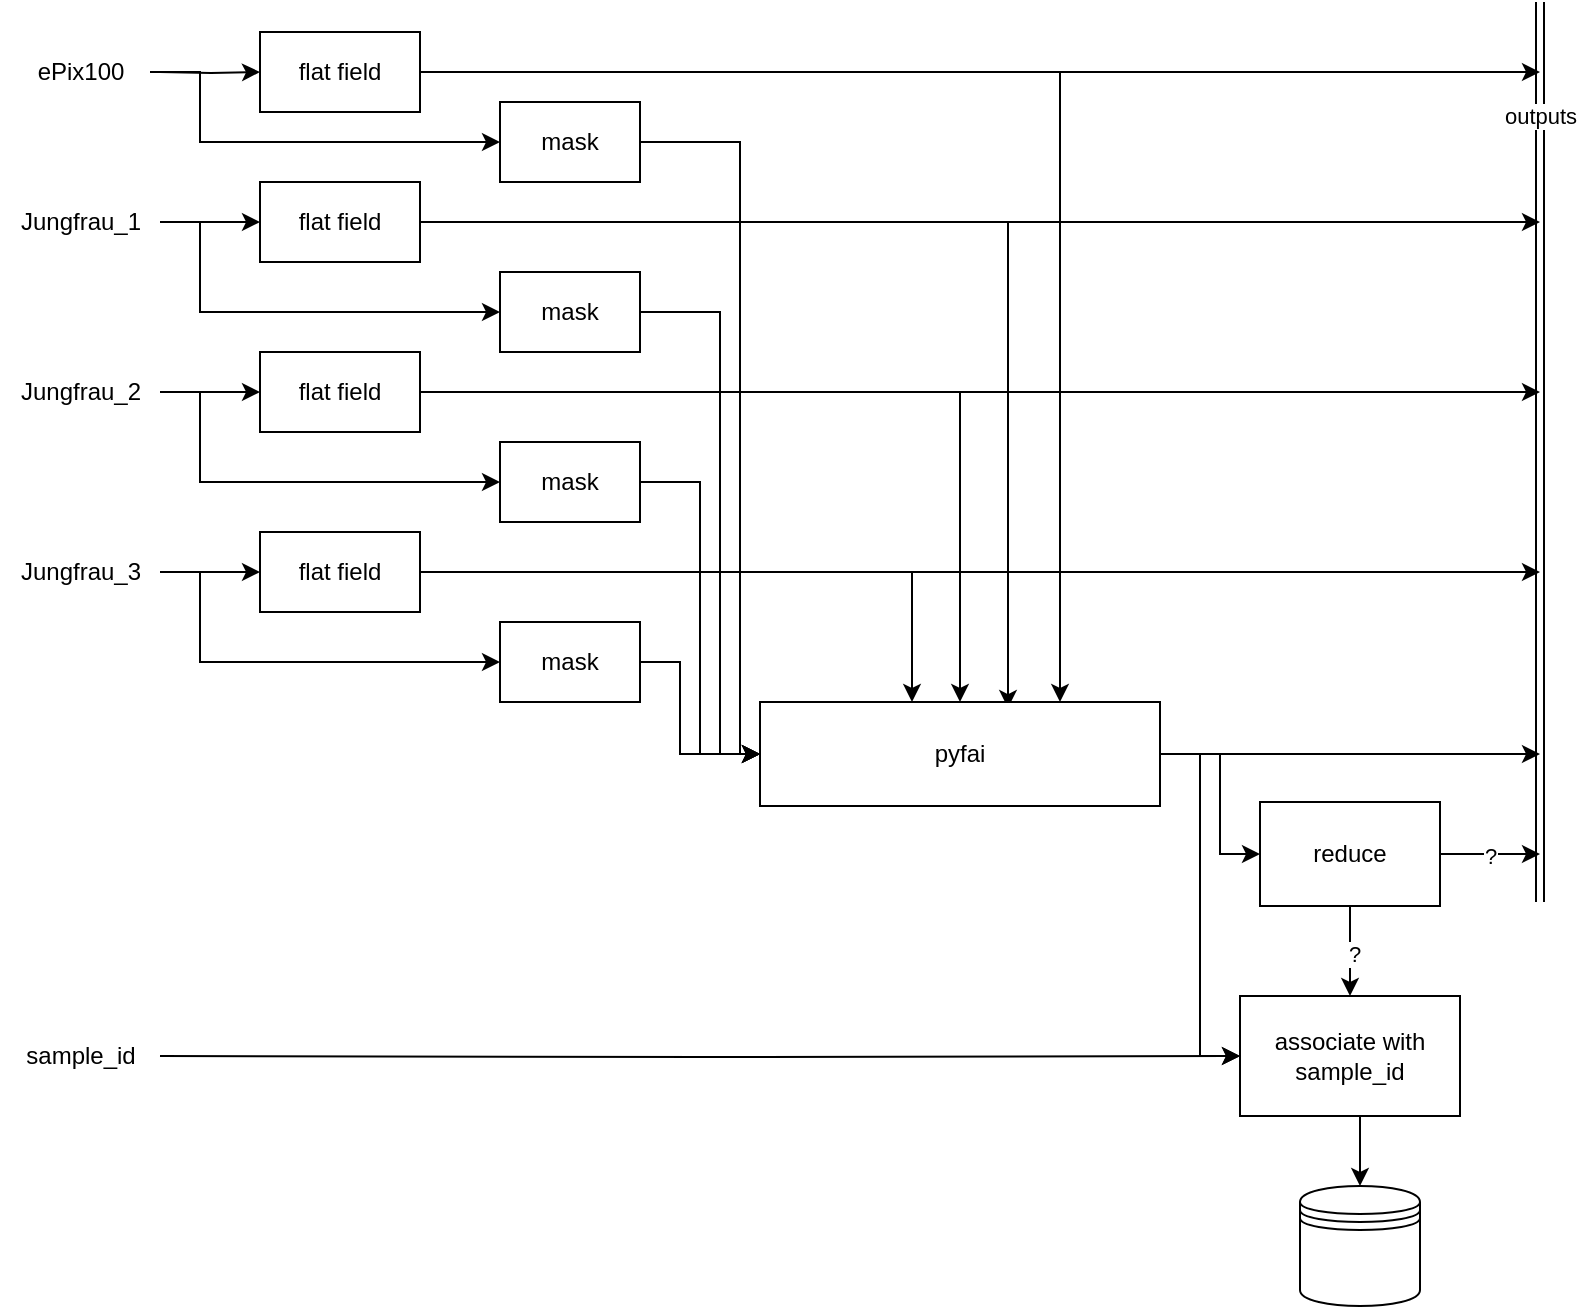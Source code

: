 <mxfile version="21.5.1" type="github">
  <diagram name="Page-1" id="lhWWaMpEu8fQ6LXQEqeM">
    <mxGraphModel dx="1127" dy="686" grid="1" gridSize="10" guides="1" tooltips="1" connect="1" arrows="1" fold="1" page="1" pageScale="1" pageWidth="827" pageHeight="1169" math="0" shadow="0">
      <root>
        <mxCell id="0" />
        <mxCell id="1" parent="0" />
        <mxCell id="IkbrlV8vESrTVHvmI2JB-5" value="" style="edgeStyle=orthogonalEdgeStyle;rounded=0;orthogonalLoop=1;jettySize=auto;html=1;" parent="1" source="IkbrlV8vESrTVHvmI2JB-1" target="IkbrlV8vESrTVHvmI2JB-4" edge="1">
          <mxGeometry relative="1" as="geometry" />
        </mxCell>
        <mxCell id="4uXHaUCJgs3PZZNH2dnm-6" style="edgeStyle=orthogonalEdgeStyle;rounded=0;orthogonalLoop=1;jettySize=auto;html=1;entryX=0;entryY=0.5;entryDx=0;entryDy=0;" edge="1" parent="1" source="IkbrlV8vESrTVHvmI2JB-1" target="IkbrlV8vESrTVHvmI2JB-10">
          <mxGeometry relative="1" as="geometry">
            <Array as="points">
              <mxPoint x="110" y="120" />
              <mxPoint x="110" y="165" />
            </Array>
          </mxGeometry>
        </mxCell>
        <mxCell id="IkbrlV8vESrTVHvmI2JB-1" value="Jungfrau_1" style="text;html=1;align=center;verticalAlign=middle;resizable=0;points=[];autosize=1;strokeColor=none;fillColor=none;" parent="1" vertex="1">
          <mxGeometry x="10" y="105" width="80" height="30" as="geometry" />
        </mxCell>
        <mxCell id="IkbrlV8vESrTVHvmI2JB-7" value="" style="edgeStyle=orthogonalEdgeStyle;rounded=0;orthogonalLoop=1;jettySize=auto;html=1;" parent="1" source="IkbrlV8vESrTVHvmI2JB-2" target="IkbrlV8vESrTVHvmI2JB-6" edge="1">
          <mxGeometry relative="1" as="geometry" />
        </mxCell>
        <mxCell id="4uXHaUCJgs3PZZNH2dnm-7" style="edgeStyle=orthogonalEdgeStyle;rounded=0;orthogonalLoop=1;jettySize=auto;html=1;entryX=0;entryY=0.5;entryDx=0;entryDy=0;" edge="1" parent="1" source="IkbrlV8vESrTVHvmI2JB-2" target="IkbrlV8vESrTVHvmI2JB-11">
          <mxGeometry relative="1" as="geometry">
            <Array as="points">
              <mxPoint x="110" y="205" />
              <mxPoint x="110" y="250" />
            </Array>
          </mxGeometry>
        </mxCell>
        <mxCell id="IkbrlV8vESrTVHvmI2JB-2" value="Jungfrau_2" style="text;html=1;align=center;verticalAlign=middle;resizable=0;points=[];autosize=1;strokeColor=none;fillColor=none;" parent="1" vertex="1">
          <mxGeometry x="10" y="190" width="80" height="30" as="geometry" />
        </mxCell>
        <mxCell id="IkbrlV8vESrTVHvmI2JB-9" value="" style="edgeStyle=orthogonalEdgeStyle;rounded=0;orthogonalLoop=1;jettySize=auto;html=1;" parent="1" source="IkbrlV8vESrTVHvmI2JB-3" target="IkbrlV8vESrTVHvmI2JB-8" edge="1">
          <mxGeometry relative="1" as="geometry" />
        </mxCell>
        <mxCell id="4uXHaUCJgs3PZZNH2dnm-8" style="edgeStyle=orthogonalEdgeStyle;rounded=0;orthogonalLoop=1;jettySize=auto;html=1;entryX=0;entryY=0.5;entryDx=0;entryDy=0;" edge="1" parent="1" source="IkbrlV8vESrTVHvmI2JB-3" target="IkbrlV8vESrTVHvmI2JB-12">
          <mxGeometry relative="1" as="geometry">
            <Array as="points">
              <mxPoint x="110" y="295" />
              <mxPoint x="110" y="340" />
            </Array>
          </mxGeometry>
        </mxCell>
        <mxCell id="IkbrlV8vESrTVHvmI2JB-3" value="Jungfrau_3" style="text;html=1;align=center;verticalAlign=middle;resizable=0;points=[];autosize=1;strokeColor=none;fillColor=none;" parent="1" vertex="1">
          <mxGeometry x="10" y="280" width="80" height="30" as="geometry" />
        </mxCell>
        <mxCell id="4uXHaUCJgs3PZZNH2dnm-9" style="edgeStyle=orthogonalEdgeStyle;rounded=0;orthogonalLoop=1;jettySize=auto;html=1;" edge="1" parent="1" source="IkbrlV8vESrTVHvmI2JB-4">
          <mxGeometry relative="1" as="geometry">
            <mxPoint x="780" y="120" as="targetPoint" />
          </mxGeometry>
        </mxCell>
        <mxCell id="4uXHaUCJgs3PZZNH2dnm-22" style="edgeStyle=orthogonalEdgeStyle;rounded=0;orthogonalLoop=1;jettySize=auto;html=1;entryX=0.62;entryY=0.058;entryDx=0;entryDy=0;entryPerimeter=0;" edge="1" parent="1" source="IkbrlV8vESrTVHvmI2JB-4" target="IkbrlV8vESrTVHvmI2JB-17">
          <mxGeometry relative="1" as="geometry" />
        </mxCell>
        <mxCell id="IkbrlV8vESrTVHvmI2JB-4" value="flat field" style="rounded=0;whiteSpace=wrap;html=1;" parent="1" vertex="1">
          <mxGeometry x="140" y="100" width="80" height="40" as="geometry" />
        </mxCell>
        <mxCell id="4uXHaUCJgs3PZZNH2dnm-10" style="edgeStyle=orthogonalEdgeStyle;rounded=0;orthogonalLoop=1;jettySize=auto;html=1;" edge="1" parent="1" source="IkbrlV8vESrTVHvmI2JB-6">
          <mxGeometry relative="1" as="geometry">
            <mxPoint x="780" y="205" as="targetPoint" />
          </mxGeometry>
        </mxCell>
        <mxCell id="4uXHaUCJgs3PZZNH2dnm-23" style="edgeStyle=orthogonalEdgeStyle;rounded=0;orthogonalLoop=1;jettySize=auto;html=1;entryX=0.5;entryY=0;entryDx=0;entryDy=0;" edge="1" parent="1" source="IkbrlV8vESrTVHvmI2JB-6" target="IkbrlV8vESrTVHvmI2JB-17">
          <mxGeometry relative="1" as="geometry" />
        </mxCell>
        <mxCell id="IkbrlV8vESrTVHvmI2JB-6" value="flat field" style="rounded=0;whiteSpace=wrap;html=1;" parent="1" vertex="1">
          <mxGeometry x="140" y="185" width="80" height="40" as="geometry" />
        </mxCell>
        <mxCell id="4uXHaUCJgs3PZZNH2dnm-11" style="edgeStyle=orthogonalEdgeStyle;rounded=0;orthogonalLoop=1;jettySize=auto;html=1;" edge="1" parent="1" source="IkbrlV8vESrTVHvmI2JB-8">
          <mxGeometry relative="1" as="geometry">
            <mxPoint x="780" y="295" as="targetPoint" />
          </mxGeometry>
        </mxCell>
        <mxCell id="4uXHaUCJgs3PZZNH2dnm-24" style="edgeStyle=orthogonalEdgeStyle;rounded=0;orthogonalLoop=1;jettySize=auto;html=1;entryX=0.38;entryY=0;entryDx=0;entryDy=0;entryPerimeter=0;" edge="1" parent="1" source="IkbrlV8vESrTVHvmI2JB-8" target="IkbrlV8vESrTVHvmI2JB-17">
          <mxGeometry relative="1" as="geometry" />
        </mxCell>
        <mxCell id="IkbrlV8vESrTVHvmI2JB-8" value="flat field" style="rounded=0;whiteSpace=wrap;html=1;" parent="1" vertex="1">
          <mxGeometry x="140" y="275" width="80" height="40" as="geometry" />
        </mxCell>
        <mxCell id="4uXHaUCJgs3PZZNH2dnm-26" style="edgeStyle=orthogonalEdgeStyle;rounded=0;orthogonalLoop=1;jettySize=auto;html=1;entryX=0;entryY=0.5;entryDx=0;entryDy=0;" edge="1" parent="1" source="IkbrlV8vESrTVHvmI2JB-10" target="IkbrlV8vESrTVHvmI2JB-17">
          <mxGeometry relative="1" as="geometry">
            <Array as="points">
              <mxPoint x="370" y="165" />
              <mxPoint x="370" y="386" />
            </Array>
          </mxGeometry>
        </mxCell>
        <mxCell id="IkbrlV8vESrTVHvmI2JB-10" value="mask" style="rounded=0;whiteSpace=wrap;html=1;" parent="1" vertex="1">
          <mxGeometry x="260" y="145" width="70" height="40" as="geometry" />
        </mxCell>
        <mxCell id="4uXHaUCJgs3PZZNH2dnm-28" style="edgeStyle=orthogonalEdgeStyle;rounded=0;orthogonalLoop=1;jettySize=auto;html=1;entryX=0;entryY=0.5;entryDx=0;entryDy=0;" edge="1" parent="1" source="IkbrlV8vESrTVHvmI2JB-11" target="IkbrlV8vESrTVHvmI2JB-17">
          <mxGeometry relative="1" as="geometry" />
        </mxCell>
        <mxCell id="IkbrlV8vESrTVHvmI2JB-11" value="mask" style="rounded=0;whiteSpace=wrap;html=1;" parent="1" vertex="1">
          <mxGeometry x="260" y="230" width="70" height="40" as="geometry" />
        </mxCell>
        <mxCell id="4uXHaUCJgs3PZZNH2dnm-29" style="edgeStyle=orthogonalEdgeStyle;rounded=0;orthogonalLoop=1;jettySize=auto;html=1;entryX=0;entryY=0.5;entryDx=0;entryDy=0;" edge="1" parent="1" source="IkbrlV8vESrTVHvmI2JB-12" target="IkbrlV8vESrTVHvmI2JB-17">
          <mxGeometry relative="1" as="geometry">
            <Array as="points">
              <mxPoint x="350" y="340" />
              <mxPoint x="350" y="386" />
            </Array>
          </mxGeometry>
        </mxCell>
        <mxCell id="IkbrlV8vESrTVHvmI2JB-12" value="mask" style="rounded=0;whiteSpace=wrap;html=1;" parent="1" vertex="1">
          <mxGeometry x="260" y="320" width="70" height="40" as="geometry" />
        </mxCell>
        <mxCell id="IkbrlV8vESrTVHvmI2JB-46" style="edgeStyle=orthogonalEdgeStyle;rounded=0;orthogonalLoop=1;jettySize=auto;html=1;entryX=0;entryY=0.5;entryDx=0;entryDy=0;" parent="1" source="IkbrlV8vESrTVHvmI2JB-17" target="IkbrlV8vESrTVHvmI2JB-42" edge="1">
          <mxGeometry relative="1" as="geometry" />
        </mxCell>
        <mxCell id="4uXHaUCJgs3PZZNH2dnm-31" style="edgeStyle=orthogonalEdgeStyle;rounded=0;orthogonalLoop=1;jettySize=auto;html=1;" edge="1" parent="1" source="IkbrlV8vESrTVHvmI2JB-17">
          <mxGeometry relative="1" as="geometry">
            <mxPoint x="780" y="386" as="targetPoint" />
          </mxGeometry>
        </mxCell>
        <mxCell id="4uXHaUCJgs3PZZNH2dnm-32" style="edgeStyle=orthogonalEdgeStyle;rounded=0;orthogonalLoop=1;jettySize=auto;html=1;entryX=0;entryY=0.5;entryDx=0;entryDy=0;" edge="1" parent="1" source="IkbrlV8vESrTVHvmI2JB-17" target="4uXHaUCJgs3PZZNH2dnm-30">
          <mxGeometry relative="1" as="geometry">
            <Array as="points">
              <mxPoint x="620" y="386" />
              <mxPoint x="620" y="436" />
            </Array>
          </mxGeometry>
        </mxCell>
        <mxCell id="IkbrlV8vESrTVHvmI2JB-17" value="pyfai" style="rounded=0;whiteSpace=wrap;html=1;" parent="1" vertex="1">
          <mxGeometry x="390" y="360" width="200" height="52" as="geometry" />
        </mxCell>
        <mxCell id="IkbrlV8vESrTVHvmI2JB-30" value="" style="shape=link;html=1;rounded=0;" parent="1" edge="1">
          <mxGeometry width="100" relative="1" as="geometry">
            <mxPoint x="780" y="460" as="sourcePoint" />
            <mxPoint x="780" y="10" as="targetPoint" />
          </mxGeometry>
        </mxCell>
        <mxCell id="IkbrlV8vESrTVHvmI2JB-33" value="outputs" style="edgeLabel;html=1;align=center;verticalAlign=middle;resizable=0;points=[];" parent="IkbrlV8vESrTVHvmI2JB-30" vertex="1" connectable="0">
          <mxGeometry x="0.946" y="-3" relative="1" as="geometry">
            <mxPoint x="-3" y="45" as="offset" />
          </mxGeometry>
        </mxCell>
        <mxCell id="4uXHaUCJgs3PZZNH2dnm-5" style="edgeStyle=orthogonalEdgeStyle;rounded=0;orthogonalLoop=1;jettySize=auto;html=1;entryX=0;entryY=0.5;entryDx=0;entryDy=0;" edge="1" parent="1" source="IkbrlV8vESrTVHvmI2JB-34" target="IkbrlV8vESrTVHvmI2JB-38">
          <mxGeometry relative="1" as="geometry">
            <Array as="points">
              <mxPoint x="110" y="45" />
              <mxPoint x="110" y="80" />
            </Array>
          </mxGeometry>
        </mxCell>
        <mxCell id="IkbrlV8vESrTVHvmI2JB-34" value="ePix100" style="text;html=1;align=center;verticalAlign=middle;resizable=0;points=[];autosize=1;strokeColor=none;fillColor=none;" parent="1" vertex="1">
          <mxGeometry x="15" y="30" width="70" height="30" as="geometry" />
        </mxCell>
        <mxCell id="IkbrlV8vESrTVHvmI2JB-35" value="" style="edgeStyle=orthogonalEdgeStyle;rounded=0;orthogonalLoop=1;jettySize=auto;html=1;" parent="1" target="IkbrlV8vESrTVHvmI2JB-37" edge="1">
          <mxGeometry relative="1" as="geometry">
            <mxPoint x="90" y="45" as="sourcePoint" />
          </mxGeometry>
        </mxCell>
        <mxCell id="4uXHaUCJgs3PZZNH2dnm-1" style="edgeStyle=orthogonalEdgeStyle;rounded=0;orthogonalLoop=1;jettySize=auto;html=1;" edge="1" parent="1" source="IkbrlV8vESrTVHvmI2JB-37">
          <mxGeometry relative="1" as="geometry">
            <mxPoint x="780" y="45" as="targetPoint" />
          </mxGeometry>
        </mxCell>
        <mxCell id="4uXHaUCJgs3PZZNH2dnm-20" style="edgeStyle=orthogonalEdgeStyle;rounded=0;orthogonalLoop=1;jettySize=auto;html=1;entryX=0.75;entryY=0;entryDx=0;entryDy=0;shadow=0;" edge="1" parent="1" source="IkbrlV8vESrTVHvmI2JB-37" target="IkbrlV8vESrTVHvmI2JB-17">
          <mxGeometry relative="1" as="geometry" />
        </mxCell>
        <mxCell id="IkbrlV8vESrTVHvmI2JB-37" value="flat field" style="rounded=0;whiteSpace=wrap;html=1;" parent="1" vertex="1">
          <mxGeometry x="140" y="25" width="80" height="40" as="geometry" />
        </mxCell>
        <mxCell id="4uXHaUCJgs3PZZNH2dnm-27" style="edgeStyle=orthogonalEdgeStyle;rounded=0;orthogonalLoop=1;jettySize=auto;html=1;entryX=0;entryY=0.5;entryDx=0;entryDy=0;" edge="1" parent="1" source="IkbrlV8vESrTVHvmI2JB-38" target="IkbrlV8vESrTVHvmI2JB-17">
          <mxGeometry relative="1" as="geometry">
            <Array as="points">
              <mxPoint x="380" y="80" />
              <mxPoint x="380" y="386" />
            </Array>
          </mxGeometry>
        </mxCell>
        <mxCell id="IkbrlV8vESrTVHvmI2JB-38" value="mask" style="rounded=0;whiteSpace=wrap;html=1;" parent="1" vertex="1">
          <mxGeometry x="260" y="60" width="70" height="40" as="geometry" />
        </mxCell>
        <mxCell id="IkbrlV8vESrTVHvmI2JB-48" style="edgeStyle=orthogonalEdgeStyle;rounded=0;orthogonalLoop=1;jettySize=auto;html=1;exitX=0.5;exitY=1;exitDx=0;exitDy=0;entryX=0.5;entryY=0;entryDx=0;entryDy=0;" parent="1" source="IkbrlV8vESrTVHvmI2JB-42" target="IkbrlV8vESrTVHvmI2JB-47" edge="1">
          <mxGeometry relative="1" as="geometry" />
        </mxCell>
        <mxCell id="IkbrlV8vESrTVHvmI2JB-42" value="associate with sample_id" style="rounded=0;whiteSpace=wrap;html=1;" parent="1" vertex="1">
          <mxGeometry x="630" y="507" width="110" height="60" as="geometry" />
        </mxCell>
        <mxCell id="IkbrlV8vESrTVHvmI2JB-45" style="edgeStyle=orthogonalEdgeStyle;rounded=0;orthogonalLoop=1;jettySize=auto;html=1;entryX=0;entryY=0.5;entryDx=0;entryDy=0;" parent="1" target="IkbrlV8vESrTVHvmI2JB-42" edge="1">
          <mxGeometry relative="1" as="geometry">
            <mxPoint x="90" y="537" as="sourcePoint" />
          </mxGeometry>
        </mxCell>
        <mxCell id="IkbrlV8vESrTVHvmI2JB-44" value="sample_id" style="text;html=1;align=center;verticalAlign=middle;resizable=0;points=[];autosize=1;strokeColor=none;fillColor=none;" parent="1" vertex="1">
          <mxGeometry x="10" y="522" width="80" height="30" as="geometry" />
        </mxCell>
        <mxCell id="IkbrlV8vESrTVHvmI2JB-47" value="" style="shape=datastore;whiteSpace=wrap;html=1;" parent="1" vertex="1">
          <mxGeometry x="660" y="602" width="60" height="60" as="geometry" />
        </mxCell>
        <mxCell id="4uXHaUCJgs3PZZNH2dnm-34" value="?" style="edgeStyle=orthogonalEdgeStyle;rounded=0;orthogonalLoop=1;jettySize=auto;html=1;" edge="1" parent="1" source="4uXHaUCJgs3PZZNH2dnm-30">
          <mxGeometry relative="1" as="geometry">
            <mxPoint x="780" y="436" as="targetPoint" />
          </mxGeometry>
        </mxCell>
        <mxCell id="4uXHaUCJgs3PZZNH2dnm-35" style="edgeStyle=orthogonalEdgeStyle;rounded=0;orthogonalLoop=1;jettySize=auto;html=1;exitX=0.5;exitY=1;exitDx=0;exitDy=0;entryX=0.5;entryY=0;entryDx=0;entryDy=0;" edge="1" parent="1" source="4uXHaUCJgs3PZZNH2dnm-30" target="IkbrlV8vESrTVHvmI2JB-42">
          <mxGeometry relative="1" as="geometry" />
        </mxCell>
        <mxCell id="4uXHaUCJgs3PZZNH2dnm-37" value="?" style="edgeLabel;html=1;align=center;verticalAlign=middle;resizable=0;points=[];" vertex="1" connectable="0" parent="4uXHaUCJgs3PZZNH2dnm-35">
          <mxGeometry x="0.067" y="2" relative="1" as="geometry">
            <mxPoint as="offset" />
          </mxGeometry>
        </mxCell>
        <mxCell id="4uXHaUCJgs3PZZNH2dnm-30" value="reduce" style="rounded=0;whiteSpace=wrap;html=1;" vertex="1" parent="1">
          <mxGeometry x="640" y="410" width="90" height="52" as="geometry" />
        </mxCell>
      </root>
    </mxGraphModel>
  </diagram>
</mxfile>
